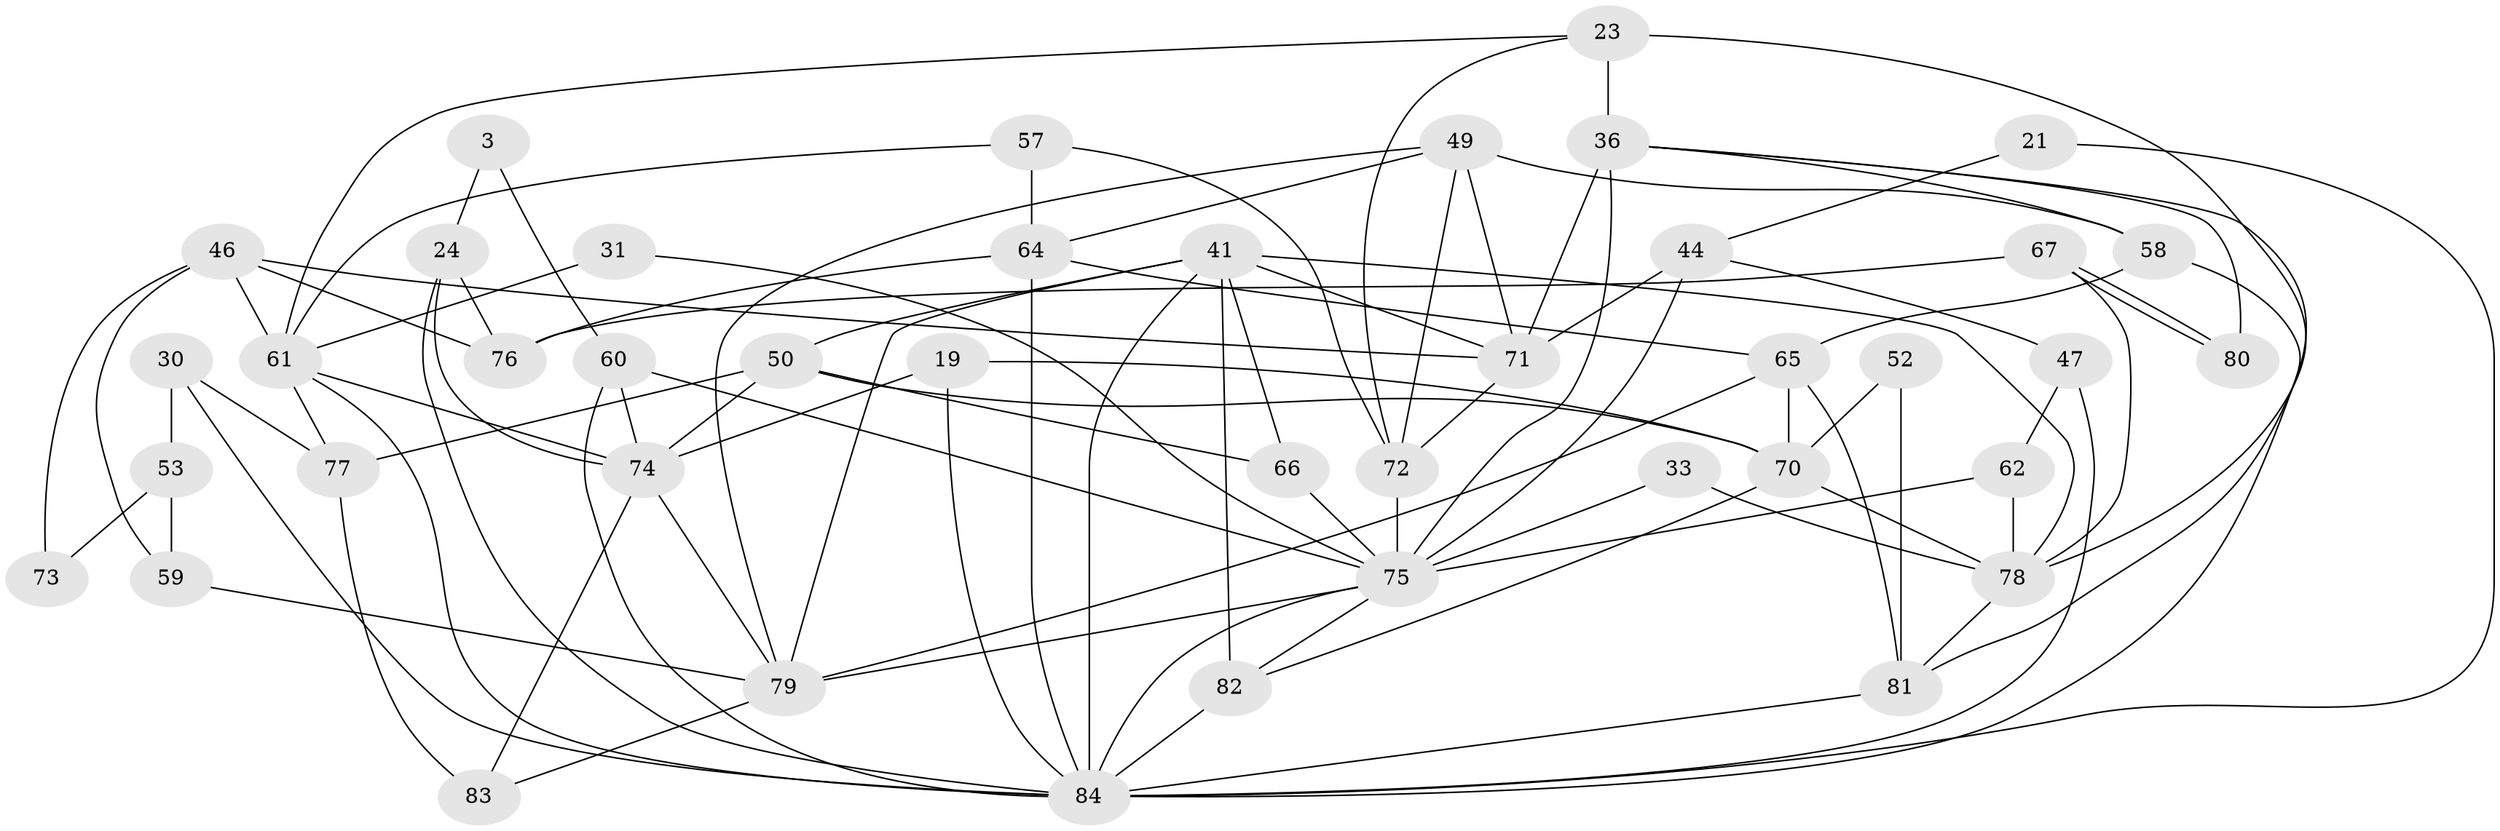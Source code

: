 // original degree distribution, {3: 0.3333333333333333, 4: 0.23809523809523808, 2: 0.09523809523809523, 6: 0.09523809523809523, 5: 0.20238095238095238, 7: 0.023809523809523808, 9: 0.011904761904761904}
// Generated by graph-tools (version 1.1) at 2025/50/03/09/25 04:50:30]
// undirected, 42 vertices, 95 edges
graph export_dot {
graph [start="1"]
  node [color=gray90,style=filled];
  3;
  19;
  21;
  23 [super="+8"];
  24;
  30 [super="+9"];
  31;
  33;
  36 [super="+22"];
  41 [super="+34+39"];
  44 [super="+10+40"];
  46 [super="+26"];
  47;
  49 [super="+42"];
  50 [super="+15"];
  52;
  53;
  57;
  58 [super="+17"];
  59;
  60;
  61 [super="+32"];
  62;
  64 [super="+37"];
  65;
  66;
  67;
  70 [super="+11+35"];
  71 [super="+4+38"];
  72 [super="+1+25"];
  73;
  74 [super="+48+68"];
  75 [super="+56+29"];
  76 [super="+45"];
  77 [super="+69"];
  78 [super="+7+55"];
  79 [super="+20+13"];
  80;
  81 [super="+51"];
  82 [super="+27+54"];
  83;
  84 [super="+18+63"];
  3 -- 24;
  3 -- 60;
  19 -- 70;
  19 -- 84;
  19 -- 74;
  21 -- 84;
  21 -- 44;
  23 -- 72;
  23 -- 36 [weight=2];
  23 -- 61;
  23 -- 78;
  24 -- 74;
  24 -- 84;
  24 -- 76;
  30 -- 53 [weight=2];
  30 -- 84 [weight=2];
  30 -- 77;
  31 -- 75;
  31 -- 61;
  33 -- 75 [weight=2];
  33 -- 78;
  36 -- 80;
  36 -- 71 [weight=2];
  36 -- 75;
  36 -- 81;
  36 -- 58;
  41 -- 50;
  41 -- 78 [weight=4];
  41 -- 84 [weight=2];
  41 -- 66;
  41 -- 71;
  41 -- 82 [weight=2];
  41 -- 79;
  44 -- 47;
  44 -- 75 [weight=3];
  44 -- 71;
  46 -- 76;
  46 -- 71 [weight=2];
  46 -- 73;
  46 -- 59;
  46 -- 61;
  47 -- 84;
  47 -- 62;
  49 -- 64;
  49 -- 71;
  49 -- 72;
  49 -- 58;
  49 -- 79;
  50 -- 66 [weight=2];
  50 -- 70;
  50 -- 77 [weight=2];
  50 -- 74 [weight=2];
  52 -- 70;
  52 -- 81;
  53 -- 59;
  53 -- 73;
  57 -- 72;
  57 -- 61;
  57 -- 64;
  58 -- 84 [weight=2];
  58 -- 65;
  59 -- 79;
  60 -- 84;
  60 -- 74;
  60 -- 75;
  61 -- 77;
  61 -- 84 [weight=2];
  61 -- 74 [weight=2];
  62 -- 75 [weight=2];
  62 -- 78 [weight=2];
  64 -- 76 [weight=2];
  64 -- 65;
  64 -- 84;
  65 -- 79;
  65 -- 81 [weight=2];
  65 -- 70 [weight=2];
  66 -- 75;
  67 -- 80;
  67 -- 80;
  67 -- 78;
  67 -- 76;
  70 -- 78 [weight=3];
  70 -- 82;
  71 -- 72 [weight=2];
  72 -- 75 [weight=3];
  74 -- 79;
  74 -- 83;
  75 -- 82;
  75 -- 84;
  75 -- 79;
  77 -- 83;
  78 -- 81;
  79 -- 83;
  81 -- 84;
  82 -- 84;
}
